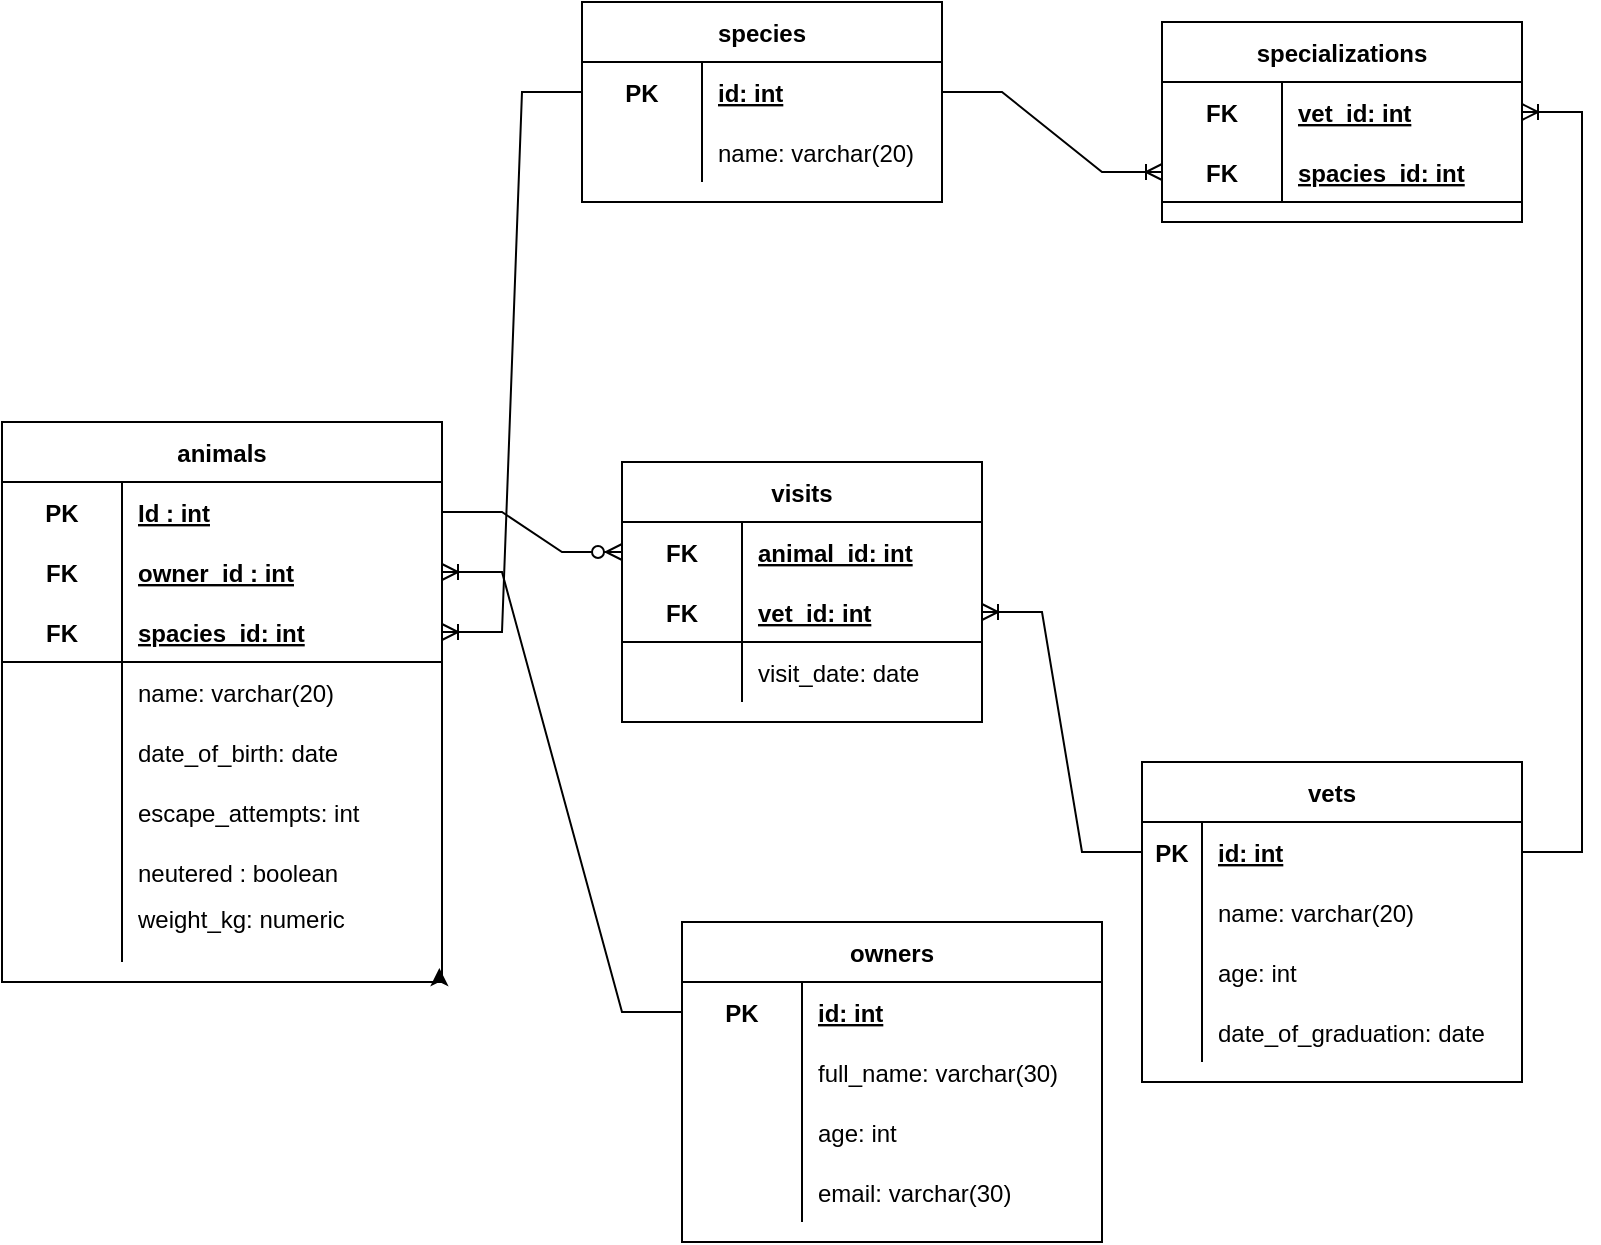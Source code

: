 <mxfile version="18.1.2" type="device"><diagram id="MV2kM3UnpKYA8Busnu-o" name="Page-1"><mxGraphModel dx="1422" dy="697" grid="1" gridSize="10" guides="1" tooltips="1" connect="1" arrows="1" fold="1" page="1" pageScale="1" pageWidth="850" pageHeight="1100" math="0" shadow="0"><root><mxCell id="0"/><mxCell id="1" parent="0"/><mxCell id="TWI0lmc0EJMyzlhkUHvX-1" value="animals" style="shape=table;startSize=30;container=1;collapsible=1;childLayout=tableLayout;fixedRows=1;rowLines=0;fontStyle=1;align=center;resizeLast=1;" vertex="1" parent="1"><mxGeometry x="16" y="254" width="220" height="280" as="geometry"/></mxCell><mxCell id="TWI0lmc0EJMyzlhkUHvX-2" value="" style="shape=tableRow;horizontal=0;startSize=0;swimlaneHead=0;swimlaneBody=0;fillColor=none;collapsible=0;dropTarget=0;points=[[0,0.5],[1,0.5]];portConstraint=eastwest;top=0;left=0;right=0;bottom=0;" vertex="1" parent="TWI0lmc0EJMyzlhkUHvX-1"><mxGeometry y="30" width="220" height="30" as="geometry"/></mxCell><mxCell id="TWI0lmc0EJMyzlhkUHvX-3" value="PK" style="shape=partialRectangle;connectable=0;fillColor=none;top=0;left=0;bottom=0;right=0;fontStyle=1;overflow=hidden;" vertex="1" parent="TWI0lmc0EJMyzlhkUHvX-2"><mxGeometry width="60" height="30" as="geometry"><mxRectangle width="60" height="30" as="alternateBounds"/></mxGeometry></mxCell><mxCell id="TWI0lmc0EJMyzlhkUHvX-4" value="Id : int" style="shape=partialRectangle;connectable=0;fillColor=none;top=0;left=0;bottom=0;right=0;align=left;spacingLeft=6;fontStyle=5;overflow=hidden;" vertex="1" parent="TWI0lmc0EJMyzlhkUHvX-2"><mxGeometry x="60" width="160" height="30" as="geometry"><mxRectangle width="160" height="30" as="alternateBounds"/></mxGeometry></mxCell><mxCell id="TWI0lmc0EJMyzlhkUHvX-5" value="" style="shape=tableRow;horizontal=0;startSize=0;swimlaneHead=0;swimlaneBody=0;fillColor=none;collapsible=0;dropTarget=0;points=[[0,0.5],[1,0.5]];portConstraint=eastwest;top=0;left=0;right=0;bottom=0;" vertex="1" parent="TWI0lmc0EJMyzlhkUHvX-1"><mxGeometry y="60" width="220" height="30" as="geometry"/></mxCell><mxCell id="TWI0lmc0EJMyzlhkUHvX-6" value="FK" style="shape=partialRectangle;connectable=0;fillColor=none;top=0;left=0;bottom=0;right=0;fontStyle=1;overflow=hidden;" vertex="1" parent="TWI0lmc0EJMyzlhkUHvX-5"><mxGeometry width="60" height="30" as="geometry"><mxRectangle width="60" height="30" as="alternateBounds"/></mxGeometry></mxCell><mxCell id="TWI0lmc0EJMyzlhkUHvX-7" value="owner_id : int" style="shape=partialRectangle;connectable=0;fillColor=none;top=0;left=0;bottom=0;right=0;align=left;spacingLeft=6;fontStyle=5;overflow=hidden;" vertex="1" parent="TWI0lmc0EJMyzlhkUHvX-5"><mxGeometry x="60" width="160" height="30" as="geometry"><mxRectangle width="160" height="30" as="alternateBounds"/></mxGeometry></mxCell><mxCell id="TWI0lmc0EJMyzlhkUHvX-8" value="" style="shape=tableRow;horizontal=0;startSize=0;swimlaneHead=0;swimlaneBody=0;fillColor=none;collapsible=0;dropTarget=0;points=[[0,0.5],[1,0.5]];portConstraint=eastwest;top=0;left=0;right=0;bottom=1;" vertex="1" parent="TWI0lmc0EJMyzlhkUHvX-1"><mxGeometry y="90" width="220" height="30" as="geometry"/></mxCell><mxCell id="TWI0lmc0EJMyzlhkUHvX-9" value="FK" style="shape=partialRectangle;connectable=0;fillColor=none;top=0;left=0;bottom=0;right=0;fontStyle=1;overflow=hidden;" vertex="1" parent="TWI0lmc0EJMyzlhkUHvX-8"><mxGeometry width="60" height="30" as="geometry"><mxRectangle width="60" height="30" as="alternateBounds"/></mxGeometry></mxCell><mxCell id="TWI0lmc0EJMyzlhkUHvX-10" value="spacies_id: int" style="shape=partialRectangle;connectable=0;fillColor=none;top=0;left=0;bottom=0;right=0;align=left;spacingLeft=6;fontStyle=5;overflow=hidden;" vertex="1" parent="TWI0lmc0EJMyzlhkUHvX-8"><mxGeometry x="60" width="160" height="30" as="geometry"><mxRectangle width="160" height="30" as="alternateBounds"/></mxGeometry></mxCell><mxCell id="TWI0lmc0EJMyzlhkUHvX-11" value="" style="shape=tableRow;horizontal=0;startSize=0;swimlaneHead=0;swimlaneBody=0;fillColor=none;collapsible=0;dropTarget=0;points=[[0,0.5],[1,0.5]];portConstraint=eastwest;top=0;left=0;right=0;bottom=0;" vertex="1" parent="TWI0lmc0EJMyzlhkUHvX-1"><mxGeometry y="120" width="220" height="30" as="geometry"/></mxCell><mxCell id="TWI0lmc0EJMyzlhkUHvX-12" value="" style="shape=partialRectangle;connectable=0;fillColor=none;top=0;left=0;bottom=0;right=0;editable=1;overflow=hidden;" vertex="1" parent="TWI0lmc0EJMyzlhkUHvX-11"><mxGeometry width="60" height="30" as="geometry"><mxRectangle width="60" height="30" as="alternateBounds"/></mxGeometry></mxCell><mxCell id="TWI0lmc0EJMyzlhkUHvX-13" value="name: varchar(20)" style="shape=partialRectangle;connectable=0;fillColor=none;top=0;left=0;bottom=0;right=0;align=left;spacingLeft=6;overflow=hidden;" vertex="1" parent="TWI0lmc0EJMyzlhkUHvX-11"><mxGeometry x="60" width="160" height="30" as="geometry"><mxRectangle width="160" height="30" as="alternateBounds"/></mxGeometry></mxCell><mxCell id="TWI0lmc0EJMyzlhkUHvX-14" value="" style="shape=tableRow;horizontal=0;startSize=0;swimlaneHead=0;swimlaneBody=0;fillColor=none;collapsible=0;dropTarget=0;points=[[0,0.5],[1,0.5]];portConstraint=eastwest;top=0;left=0;right=0;bottom=0;" vertex="1" parent="TWI0lmc0EJMyzlhkUHvX-1"><mxGeometry y="150" width="220" height="30" as="geometry"/></mxCell><mxCell id="TWI0lmc0EJMyzlhkUHvX-15" value="" style="shape=partialRectangle;connectable=0;fillColor=none;top=0;left=0;bottom=0;right=0;editable=1;overflow=hidden;" vertex="1" parent="TWI0lmc0EJMyzlhkUHvX-14"><mxGeometry width="60" height="30" as="geometry"><mxRectangle width="60" height="30" as="alternateBounds"/></mxGeometry></mxCell><mxCell id="TWI0lmc0EJMyzlhkUHvX-16" value="date_of_birth: date" style="shape=partialRectangle;connectable=0;fillColor=none;top=0;left=0;bottom=0;right=0;align=left;spacingLeft=6;overflow=hidden;" vertex="1" parent="TWI0lmc0EJMyzlhkUHvX-14"><mxGeometry x="60" width="160" height="30" as="geometry"><mxRectangle width="160" height="30" as="alternateBounds"/></mxGeometry></mxCell><mxCell id="TWI0lmc0EJMyzlhkUHvX-17" value="" style="shape=tableRow;horizontal=0;startSize=0;swimlaneHead=0;swimlaneBody=0;fillColor=none;collapsible=0;dropTarget=0;points=[[0,0.5],[1,0.5]];portConstraint=eastwest;top=0;left=0;right=0;bottom=0;" vertex="1" parent="TWI0lmc0EJMyzlhkUHvX-1"><mxGeometry y="180" width="220" height="30" as="geometry"/></mxCell><mxCell id="TWI0lmc0EJMyzlhkUHvX-18" value="" style="shape=partialRectangle;connectable=0;fillColor=none;top=0;left=0;bottom=0;right=0;editable=1;overflow=hidden;" vertex="1" parent="TWI0lmc0EJMyzlhkUHvX-17"><mxGeometry width="60" height="30" as="geometry"><mxRectangle width="60" height="30" as="alternateBounds"/></mxGeometry></mxCell><mxCell id="TWI0lmc0EJMyzlhkUHvX-19" value="escape_attempts: int" style="shape=partialRectangle;connectable=0;fillColor=none;top=0;left=0;bottom=0;right=0;align=left;spacingLeft=6;overflow=hidden;" vertex="1" parent="TWI0lmc0EJMyzlhkUHvX-17"><mxGeometry x="60" width="160" height="30" as="geometry"><mxRectangle width="160" height="30" as="alternateBounds"/></mxGeometry></mxCell><mxCell id="TWI0lmc0EJMyzlhkUHvX-20" value="" style="shape=tableRow;horizontal=0;startSize=0;swimlaneHead=0;swimlaneBody=0;fillColor=none;collapsible=0;dropTarget=0;points=[[0,0.5],[1,0.5]];portConstraint=eastwest;top=0;left=0;right=0;bottom=0;" vertex="1" parent="TWI0lmc0EJMyzlhkUHvX-1"><mxGeometry y="210" width="220" height="30" as="geometry"/></mxCell><mxCell id="TWI0lmc0EJMyzlhkUHvX-21" value="" style="shape=partialRectangle;connectable=0;fillColor=none;top=0;left=0;bottom=0;right=0;editable=1;overflow=hidden;" vertex="1" parent="TWI0lmc0EJMyzlhkUHvX-20"><mxGeometry width="60" height="30" as="geometry"><mxRectangle width="60" height="30" as="alternateBounds"/></mxGeometry></mxCell><mxCell id="TWI0lmc0EJMyzlhkUHvX-22" value="neutered : boolean" style="shape=partialRectangle;connectable=0;fillColor=none;top=0;left=0;bottom=0;right=0;align=left;spacingLeft=6;overflow=hidden;" vertex="1" parent="TWI0lmc0EJMyzlhkUHvX-20"><mxGeometry x="60" width="160" height="30" as="geometry"><mxRectangle width="160" height="30" as="alternateBounds"/></mxGeometry></mxCell><mxCell id="TWI0lmc0EJMyzlhkUHvX-23" value="" style="shape=tableRow;horizontal=0;startSize=0;swimlaneHead=0;swimlaneBody=0;fillColor=none;collapsible=0;dropTarget=0;points=[[0,0.5],[1,0.5]];portConstraint=eastwest;top=0;left=0;right=0;bottom=0;" vertex="1" parent="TWI0lmc0EJMyzlhkUHvX-1"><mxGeometry y="240" width="220" height="30" as="geometry"/></mxCell><mxCell id="TWI0lmc0EJMyzlhkUHvX-24" value="" style="shape=partialRectangle;connectable=0;fillColor=none;top=0;left=0;bottom=0;right=0;editable=1;overflow=hidden;" vertex="1" parent="TWI0lmc0EJMyzlhkUHvX-23"><mxGeometry width="60" height="30" as="geometry"><mxRectangle width="60" height="30" as="alternateBounds"/></mxGeometry></mxCell><mxCell id="TWI0lmc0EJMyzlhkUHvX-25" value="weight_kg: numeric&#10;" style="shape=partialRectangle;connectable=0;fillColor=none;top=0;left=0;bottom=0;right=0;align=left;spacingLeft=6;overflow=hidden;" vertex="1" parent="TWI0lmc0EJMyzlhkUHvX-23"><mxGeometry x="60" width="160" height="30" as="geometry"><mxRectangle width="160" height="30" as="alternateBounds"/></mxGeometry></mxCell><mxCell id="TWI0lmc0EJMyzlhkUHvX-26" style="edgeStyle=orthogonalEdgeStyle;rounded=0;orthogonalLoop=1;jettySize=auto;html=1;exitX=1;exitY=1;exitDx=0;exitDy=0;entryX=0.994;entryY=1.1;entryDx=0;entryDy=0;entryPerimeter=0;" edge="1" parent="TWI0lmc0EJMyzlhkUHvX-1" source="TWI0lmc0EJMyzlhkUHvX-1" target="TWI0lmc0EJMyzlhkUHvX-23"><mxGeometry relative="1" as="geometry"/></mxCell><mxCell id="TWI0lmc0EJMyzlhkUHvX-27" value="owners" style="shape=table;startSize=30;container=1;collapsible=1;childLayout=tableLayout;fixedRows=1;rowLines=0;fontStyle=1;align=center;resizeLast=1;" vertex="1" parent="1"><mxGeometry x="356" y="504" width="210" height="160" as="geometry"/></mxCell><mxCell id="TWI0lmc0EJMyzlhkUHvX-28" value="" style="shape=tableRow;horizontal=0;startSize=0;swimlaneHead=0;swimlaneBody=0;fillColor=none;collapsible=0;dropTarget=0;points=[[0,0.5],[1,0.5]];portConstraint=eastwest;top=0;left=0;right=0;bottom=0;" vertex="1" parent="TWI0lmc0EJMyzlhkUHvX-27"><mxGeometry y="30" width="210" height="30" as="geometry"/></mxCell><mxCell id="TWI0lmc0EJMyzlhkUHvX-29" value="PK" style="shape=partialRectangle;connectable=0;fillColor=none;top=0;left=0;bottom=0;right=0;fontStyle=1;overflow=hidden;" vertex="1" parent="TWI0lmc0EJMyzlhkUHvX-28"><mxGeometry width="60" height="30" as="geometry"><mxRectangle width="60" height="30" as="alternateBounds"/></mxGeometry></mxCell><mxCell id="TWI0lmc0EJMyzlhkUHvX-30" value="id: int" style="shape=partialRectangle;connectable=0;fillColor=none;top=0;left=0;bottom=0;right=0;align=left;spacingLeft=6;fontStyle=5;overflow=hidden;" vertex="1" parent="TWI0lmc0EJMyzlhkUHvX-28"><mxGeometry x="60" width="150" height="30" as="geometry"><mxRectangle width="150" height="30" as="alternateBounds"/></mxGeometry></mxCell><mxCell id="TWI0lmc0EJMyzlhkUHvX-34" value="" style="shape=tableRow;horizontal=0;startSize=0;swimlaneHead=0;swimlaneBody=0;fillColor=none;collapsible=0;dropTarget=0;points=[[0,0.5],[1,0.5]];portConstraint=eastwest;top=0;left=0;right=0;bottom=0;" vertex="1" parent="TWI0lmc0EJMyzlhkUHvX-27"><mxGeometry y="60" width="210" height="30" as="geometry"/></mxCell><mxCell id="TWI0lmc0EJMyzlhkUHvX-35" value="" style="shape=partialRectangle;connectable=0;fillColor=none;top=0;left=0;bottom=0;right=0;editable=1;overflow=hidden;" vertex="1" parent="TWI0lmc0EJMyzlhkUHvX-34"><mxGeometry width="60" height="30" as="geometry"><mxRectangle width="60" height="30" as="alternateBounds"/></mxGeometry></mxCell><mxCell id="TWI0lmc0EJMyzlhkUHvX-36" value="full_name: varchar(30)" style="shape=partialRectangle;connectable=0;fillColor=none;top=0;left=0;bottom=0;right=0;align=left;spacingLeft=6;overflow=hidden;" vertex="1" parent="TWI0lmc0EJMyzlhkUHvX-34"><mxGeometry x="60" width="150" height="30" as="geometry"><mxRectangle width="150" height="30" as="alternateBounds"/></mxGeometry></mxCell><mxCell id="TWI0lmc0EJMyzlhkUHvX-37" value="" style="shape=tableRow;horizontal=0;startSize=0;swimlaneHead=0;swimlaneBody=0;fillColor=none;collapsible=0;dropTarget=0;points=[[0,0.5],[1,0.5]];portConstraint=eastwest;top=0;left=0;right=0;bottom=0;" vertex="1" parent="TWI0lmc0EJMyzlhkUHvX-27"><mxGeometry y="90" width="210" height="30" as="geometry"/></mxCell><mxCell id="TWI0lmc0EJMyzlhkUHvX-38" value="" style="shape=partialRectangle;connectable=0;fillColor=none;top=0;left=0;bottom=0;right=0;editable=1;overflow=hidden;" vertex="1" parent="TWI0lmc0EJMyzlhkUHvX-37"><mxGeometry width="60" height="30" as="geometry"><mxRectangle width="60" height="30" as="alternateBounds"/></mxGeometry></mxCell><mxCell id="TWI0lmc0EJMyzlhkUHvX-39" value="age: int" style="shape=partialRectangle;connectable=0;fillColor=none;top=0;left=0;bottom=0;right=0;align=left;spacingLeft=6;overflow=hidden;" vertex="1" parent="TWI0lmc0EJMyzlhkUHvX-37"><mxGeometry x="60" width="150" height="30" as="geometry"><mxRectangle width="150" height="30" as="alternateBounds"/></mxGeometry></mxCell><mxCell id="TWI0lmc0EJMyzlhkUHvX-40" value="" style="shape=tableRow;horizontal=0;startSize=0;swimlaneHead=0;swimlaneBody=0;fillColor=none;collapsible=0;dropTarget=0;points=[[0,0.5],[1,0.5]];portConstraint=eastwest;top=0;left=0;right=0;bottom=0;" vertex="1" parent="TWI0lmc0EJMyzlhkUHvX-27"><mxGeometry y="120" width="210" height="30" as="geometry"/></mxCell><mxCell id="TWI0lmc0EJMyzlhkUHvX-41" value="" style="shape=partialRectangle;connectable=0;fillColor=none;top=0;left=0;bottom=0;right=0;editable=1;overflow=hidden;" vertex="1" parent="TWI0lmc0EJMyzlhkUHvX-40"><mxGeometry width="60" height="30" as="geometry"><mxRectangle width="60" height="30" as="alternateBounds"/></mxGeometry></mxCell><mxCell id="TWI0lmc0EJMyzlhkUHvX-42" value="email: varchar(30)" style="shape=partialRectangle;connectable=0;fillColor=none;top=0;left=0;bottom=0;right=0;align=left;spacingLeft=6;overflow=hidden;" vertex="1" parent="TWI0lmc0EJMyzlhkUHvX-40"><mxGeometry x="60" width="150" height="30" as="geometry"><mxRectangle width="150" height="30" as="alternateBounds"/></mxGeometry></mxCell><mxCell id="TWI0lmc0EJMyzlhkUHvX-43" value="specializations" style="shape=table;startSize=30;container=1;collapsible=1;childLayout=tableLayout;fixedRows=1;rowLines=0;fontStyle=1;align=center;resizeLast=1;" vertex="1" parent="1"><mxGeometry x="596" y="54" width="180" height="100" as="geometry"/></mxCell><mxCell id="TWI0lmc0EJMyzlhkUHvX-44" value="" style="shape=tableRow;horizontal=0;startSize=0;swimlaneHead=0;swimlaneBody=0;fillColor=none;collapsible=0;dropTarget=0;points=[[0,0.5],[1,0.5]];portConstraint=eastwest;top=0;left=0;right=0;bottom=0;" vertex="1" parent="TWI0lmc0EJMyzlhkUHvX-43"><mxGeometry y="30" width="180" height="30" as="geometry"/></mxCell><mxCell id="TWI0lmc0EJMyzlhkUHvX-45" value="FK" style="shape=partialRectangle;connectable=0;fillColor=none;top=0;left=0;bottom=0;right=0;fontStyle=1;overflow=hidden;" vertex="1" parent="TWI0lmc0EJMyzlhkUHvX-44"><mxGeometry width="60" height="30" as="geometry"><mxRectangle width="60" height="30" as="alternateBounds"/></mxGeometry></mxCell><mxCell id="TWI0lmc0EJMyzlhkUHvX-46" value="vet_id: int" style="shape=partialRectangle;connectable=0;fillColor=none;top=0;left=0;bottom=0;right=0;align=left;spacingLeft=6;fontStyle=5;overflow=hidden;" vertex="1" parent="TWI0lmc0EJMyzlhkUHvX-44"><mxGeometry x="60" width="120" height="30" as="geometry"><mxRectangle width="120" height="30" as="alternateBounds"/></mxGeometry></mxCell><mxCell id="TWI0lmc0EJMyzlhkUHvX-47" value="" style="shape=tableRow;horizontal=0;startSize=0;swimlaneHead=0;swimlaneBody=0;fillColor=none;collapsible=0;dropTarget=0;points=[[0,0.5],[1,0.5]];portConstraint=eastwest;top=0;left=0;right=0;bottom=1;" vertex="1" parent="TWI0lmc0EJMyzlhkUHvX-43"><mxGeometry y="60" width="180" height="30" as="geometry"/></mxCell><mxCell id="TWI0lmc0EJMyzlhkUHvX-48" value="FK" style="shape=partialRectangle;connectable=0;fillColor=none;top=0;left=0;bottom=0;right=0;fontStyle=1;overflow=hidden;" vertex="1" parent="TWI0lmc0EJMyzlhkUHvX-47"><mxGeometry width="60" height="30" as="geometry"><mxRectangle width="60" height="30" as="alternateBounds"/></mxGeometry></mxCell><mxCell id="TWI0lmc0EJMyzlhkUHvX-49" value="spacies_id: int" style="shape=partialRectangle;connectable=0;fillColor=none;top=0;left=0;bottom=0;right=0;align=left;spacingLeft=6;fontStyle=5;overflow=hidden;" vertex="1" parent="TWI0lmc0EJMyzlhkUHvX-47"><mxGeometry x="60" width="120" height="30" as="geometry"><mxRectangle width="120" height="30" as="alternateBounds"/></mxGeometry></mxCell><mxCell id="TWI0lmc0EJMyzlhkUHvX-56" value="species" style="shape=table;startSize=30;container=1;collapsible=1;childLayout=tableLayout;fixedRows=1;rowLines=0;fontStyle=1;align=center;resizeLast=1;" vertex="1" parent="1"><mxGeometry x="306" y="44" width="180" height="100" as="geometry"/></mxCell><mxCell id="TWI0lmc0EJMyzlhkUHvX-57" value="" style="shape=tableRow;horizontal=0;startSize=0;swimlaneHead=0;swimlaneBody=0;fillColor=none;collapsible=0;dropTarget=0;points=[[0,0.5],[1,0.5]];portConstraint=eastwest;top=0;left=0;right=0;bottom=0;" vertex="1" parent="TWI0lmc0EJMyzlhkUHvX-56"><mxGeometry y="30" width="180" height="30" as="geometry"/></mxCell><mxCell id="TWI0lmc0EJMyzlhkUHvX-58" value="PK" style="shape=partialRectangle;connectable=0;fillColor=none;top=0;left=0;bottom=0;right=0;fontStyle=1;overflow=hidden;" vertex="1" parent="TWI0lmc0EJMyzlhkUHvX-57"><mxGeometry width="60" height="30" as="geometry"><mxRectangle width="60" height="30" as="alternateBounds"/></mxGeometry></mxCell><mxCell id="TWI0lmc0EJMyzlhkUHvX-59" value="id: int" style="shape=partialRectangle;connectable=0;fillColor=none;top=0;left=0;bottom=0;right=0;align=left;spacingLeft=6;fontStyle=5;overflow=hidden;" vertex="1" parent="TWI0lmc0EJMyzlhkUHvX-57"><mxGeometry x="60" width="120" height="30" as="geometry"><mxRectangle width="120" height="30" as="alternateBounds"/></mxGeometry></mxCell><mxCell id="TWI0lmc0EJMyzlhkUHvX-63" value="" style="shape=tableRow;horizontal=0;startSize=0;swimlaneHead=0;swimlaneBody=0;fillColor=none;collapsible=0;dropTarget=0;points=[[0,0.5],[1,0.5]];portConstraint=eastwest;top=0;left=0;right=0;bottom=0;" vertex="1" parent="TWI0lmc0EJMyzlhkUHvX-56"><mxGeometry y="60" width="180" height="30" as="geometry"/></mxCell><mxCell id="TWI0lmc0EJMyzlhkUHvX-64" value="" style="shape=partialRectangle;connectable=0;fillColor=none;top=0;left=0;bottom=0;right=0;editable=1;overflow=hidden;" vertex="1" parent="TWI0lmc0EJMyzlhkUHvX-63"><mxGeometry width="60" height="30" as="geometry"><mxRectangle width="60" height="30" as="alternateBounds"/></mxGeometry></mxCell><mxCell id="TWI0lmc0EJMyzlhkUHvX-65" value="name: varchar(20)" style="shape=partialRectangle;connectable=0;fillColor=none;top=0;left=0;bottom=0;right=0;align=left;spacingLeft=6;overflow=hidden;" vertex="1" parent="TWI0lmc0EJMyzlhkUHvX-63"><mxGeometry x="60" width="120" height="30" as="geometry"><mxRectangle width="120" height="30" as="alternateBounds"/></mxGeometry></mxCell><mxCell id="TWI0lmc0EJMyzlhkUHvX-69" value="vets" style="shape=table;startSize=30;container=1;collapsible=1;childLayout=tableLayout;fixedRows=1;rowLines=0;fontStyle=1;align=center;resizeLast=1;" vertex="1" parent="1"><mxGeometry x="586" y="424" width="190" height="160" as="geometry"/></mxCell><mxCell id="TWI0lmc0EJMyzlhkUHvX-70" value="" style="shape=tableRow;horizontal=0;startSize=0;swimlaneHead=0;swimlaneBody=0;fillColor=none;collapsible=0;dropTarget=0;points=[[0,0.5],[1,0.5]];portConstraint=eastwest;top=0;left=0;right=0;bottom=0;" vertex="1" parent="TWI0lmc0EJMyzlhkUHvX-69"><mxGeometry y="30" width="190" height="30" as="geometry"/></mxCell><mxCell id="TWI0lmc0EJMyzlhkUHvX-71" value="PK" style="shape=partialRectangle;connectable=0;fillColor=none;top=0;left=0;bottom=0;right=0;fontStyle=1;overflow=hidden;" vertex="1" parent="TWI0lmc0EJMyzlhkUHvX-70"><mxGeometry width="30" height="30" as="geometry"><mxRectangle width="30" height="30" as="alternateBounds"/></mxGeometry></mxCell><mxCell id="TWI0lmc0EJMyzlhkUHvX-72" value="id: int" style="shape=partialRectangle;connectable=0;fillColor=none;top=0;left=0;bottom=0;right=0;align=left;spacingLeft=6;fontStyle=5;overflow=hidden;" vertex="1" parent="TWI0lmc0EJMyzlhkUHvX-70"><mxGeometry x="30" width="160" height="30" as="geometry"><mxRectangle width="160" height="30" as="alternateBounds"/></mxGeometry></mxCell><mxCell id="TWI0lmc0EJMyzlhkUHvX-76" value="" style="shape=tableRow;horizontal=0;startSize=0;swimlaneHead=0;swimlaneBody=0;fillColor=none;collapsible=0;dropTarget=0;points=[[0,0.5],[1,0.5]];portConstraint=eastwest;top=0;left=0;right=0;bottom=0;" vertex="1" parent="TWI0lmc0EJMyzlhkUHvX-69"><mxGeometry y="60" width="190" height="30" as="geometry"/></mxCell><mxCell id="TWI0lmc0EJMyzlhkUHvX-77" value="" style="shape=partialRectangle;connectable=0;fillColor=none;top=0;left=0;bottom=0;right=0;editable=1;overflow=hidden;" vertex="1" parent="TWI0lmc0EJMyzlhkUHvX-76"><mxGeometry width="30" height="30" as="geometry"><mxRectangle width="30" height="30" as="alternateBounds"/></mxGeometry></mxCell><mxCell id="TWI0lmc0EJMyzlhkUHvX-78" value="name: varchar(20)" style="shape=partialRectangle;connectable=0;fillColor=none;top=0;left=0;bottom=0;right=0;align=left;spacingLeft=6;overflow=hidden;" vertex="1" parent="TWI0lmc0EJMyzlhkUHvX-76"><mxGeometry x="30" width="160" height="30" as="geometry"><mxRectangle width="160" height="30" as="alternateBounds"/></mxGeometry></mxCell><mxCell id="TWI0lmc0EJMyzlhkUHvX-79" value="" style="shape=tableRow;horizontal=0;startSize=0;swimlaneHead=0;swimlaneBody=0;fillColor=none;collapsible=0;dropTarget=0;points=[[0,0.5],[1,0.5]];portConstraint=eastwest;top=0;left=0;right=0;bottom=0;" vertex="1" parent="TWI0lmc0EJMyzlhkUHvX-69"><mxGeometry y="90" width="190" height="30" as="geometry"/></mxCell><mxCell id="TWI0lmc0EJMyzlhkUHvX-80" value="" style="shape=partialRectangle;connectable=0;fillColor=none;top=0;left=0;bottom=0;right=0;editable=1;overflow=hidden;" vertex="1" parent="TWI0lmc0EJMyzlhkUHvX-79"><mxGeometry width="30" height="30" as="geometry"><mxRectangle width="30" height="30" as="alternateBounds"/></mxGeometry></mxCell><mxCell id="TWI0lmc0EJMyzlhkUHvX-81" value="age: int" style="shape=partialRectangle;connectable=0;fillColor=none;top=0;left=0;bottom=0;right=0;align=left;spacingLeft=6;overflow=hidden;" vertex="1" parent="TWI0lmc0EJMyzlhkUHvX-79"><mxGeometry x="30" width="160" height="30" as="geometry"><mxRectangle width="160" height="30" as="alternateBounds"/></mxGeometry></mxCell><mxCell id="TWI0lmc0EJMyzlhkUHvX-82" value="" style="shape=tableRow;horizontal=0;startSize=0;swimlaneHead=0;swimlaneBody=0;fillColor=none;collapsible=0;dropTarget=0;points=[[0,0.5],[1,0.5]];portConstraint=eastwest;top=0;left=0;right=0;bottom=0;" vertex="1" parent="TWI0lmc0EJMyzlhkUHvX-69"><mxGeometry y="120" width="190" height="30" as="geometry"/></mxCell><mxCell id="TWI0lmc0EJMyzlhkUHvX-83" value="" style="shape=partialRectangle;connectable=0;fillColor=none;top=0;left=0;bottom=0;right=0;editable=1;overflow=hidden;" vertex="1" parent="TWI0lmc0EJMyzlhkUHvX-82"><mxGeometry width="30" height="30" as="geometry"><mxRectangle width="30" height="30" as="alternateBounds"/></mxGeometry></mxCell><mxCell id="TWI0lmc0EJMyzlhkUHvX-84" value="date_of_graduation: date" style="shape=partialRectangle;connectable=0;fillColor=none;top=0;left=0;bottom=0;right=0;align=left;spacingLeft=6;overflow=hidden;" vertex="1" parent="TWI0lmc0EJMyzlhkUHvX-82"><mxGeometry x="30" width="160" height="30" as="geometry"><mxRectangle width="160" height="30" as="alternateBounds"/></mxGeometry></mxCell><mxCell id="TWI0lmc0EJMyzlhkUHvX-85" value="visits" style="shape=table;startSize=30;container=1;collapsible=1;childLayout=tableLayout;fixedRows=1;rowLines=0;fontStyle=1;align=center;resizeLast=1;" vertex="1" parent="1"><mxGeometry x="326" y="274" width="180" height="130" as="geometry"/></mxCell><mxCell id="TWI0lmc0EJMyzlhkUHvX-86" value="" style="shape=tableRow;horizontal=0;startSize=0;swimlaneHead=0;swimlaneBody=0;fillColor=none;collapsible=0;dropTarget=0;points=[[0,0.5],[1,0.5]];portConstraint=eastwest;top=0;left=0;right=0;bottom=0;" vertex="1" parent="TWI0lmc0EJMyzlhkUHvX-85"><mxGeometry y="30" width="180" height="30" as="geometry"/></mxCell><mxCell id="TWI0lmc0EJMyzlhkUHvX-87" value="FK" style="shape=partialRectangle;connectable=0;fillColor=none;top=0;left=0;bottom=0;right=0;fontStyle=1;overflow=hidden;" vertex="1" parent="TWI0lmc0EJMyzlhkUHvX-86"><mxGeometry width="60" height="30" as="geometry"><mxRectangle width="60" height="30" as="alternateBounds"/></mxGeometry></mxCell><mxCell id="TWI0lmc0EJMyzlhkUHvX-88" value="animal_id: int" style="shape=partialRectangle;connectable=0;fillColor=none;top=0;left=0;bottom=0;right=0;align=left;spacingLeft=6;fontStyle=5;overflow=hidden;" vertex="1" parent="TWI0lmc0EJMyzlhkUHvX-86"><mxGeometry x="60" width="120" height="30" as="geometry"><mxRectangle width="120" height="30" as="alternateBounds"/></mxGeometry></mxCell><mxCell id="TWI0lmc0EJMyzlhkUHvX-89" value="" style="shape=tableRow;horizontal=0;startSize=0;swimlaneHead=0;swimlaneBody=0;fillColor=none;collapsible=0;dropTarget=0;points=[[0,0.5],[1,0.5]];portConstraint=eastwest;top=0;left=0;right=0;bottom=1;" vertex="1" parent="TWI0lmc0EJMyzlhkUHvX-85"><mxGeometry y="60" width="180" height="30" as="geometry"/></mxCell><mxCell id="TWI0lmc0EJMyzlhkUHvX-90" value="FK" style="shape=partialRectangle;connectable=0;fillColor=none;top=0;left=0;bottom=0;right=0;fontStyle=1;overflow=hidden;" vertex="1" parent="TWI0lmc0EJMyzlhkUHvX-89"><mxGeometry width="60" height="30" as="geometry"><mxRectangle width="60" height="30" as="alternateBounds"/></mxGeometry></mxCell><mxCell id="TWI0lmc0EJMyzlhkUHvX-91" value="vet_id: int" style="shape=partialRectangle;connectable=0;fillColor=none;top=0;left=0;bottom=0;right=0;align=left;spacingLeft=6;fontStyle=5;overflow=hidden;" vertex="1" parent="TWI0lmc0EJMyzlhkUHvX-89"><mxGeometry x="60" width="120" height="30" as="geometry"><mxRectangle width="120" height="30" as="alternateBounds"/></mxGeometry></mxCell><mxCell id="TWI0lmc0EJMyzlhkUHvX-92" value="" style="shape=tableRow;horizontal=0;startSize=0;swimlaneHead=0;swimlaneBody=0;fillColor=none;collapsible=0;dropTarget=0;points=[[0,0.5],[1,0.5]];portConstraint=eastwest;top=0;left=0;right=0;bottom=0;" vertex="1" parent="TWI0lmc0EJMyzlhkUHvX-85"><mxGeometry y="90" width="180" height="30" as="geometry"/></mxCell><mxCell id="TWI0lmc0EJMyzlhkUHvX-93" value="" style="shape=partialRectangle;connectable=0;fillColor=none;top=0;left=0;bottom=0;right=0;editable=1;overflow=hidden;" vertex="1" parent="TWI0lmc0EJMyzlhkUHvX-92"><mxGeometry width="60" height="30" as="geometry"><mxRectangle width="60" height="30" as="alternateBounds"/></mxGeometry></mxCell><mxCell id="TWI0lmc0EJMyzlhkUHvX-94" value="visit_date: date" style="shape=partialRectangle;connectable=0;fillColor=none;top=0;left=0;bottom=0;right=0;align=left;spacingLeft=6;overflow=hidden;" vertex="1" parent="TWI0lmc0EJMyzlhkUHvX-92"><mxGeometry x="60" width="120" height="30" as="geometry"><mxRectangle width="120" height="30" as="alternateBounds"/></mxGeometry></mxCell><mxCell id="TWI0lmc0EJMyzlhkUHvX-105" value="" style="edgeStyle=entityRelationEdgeStyle;fontSize=12;html=1;endArrow=ERoneToMany;rounded=0;exitX=1;exitY=0.5;exitDx=0;exitDy=0;entryX=0;entryY=0.5;entryDx=0;entryDy=0;" edge="1" parent="1" source="TWI0lmc0EJMyzlhkUHvX-57" target="TWI0lmc0EJMyzlhkUHvX-47"><mxGeometry width="100" height="100" relative="1" as="geometry"><mxPoint x="316" y="324" as="sourcePoint"/><mxPoint x="416" y="224" as="targetPoint"/></mxGeometry></mxCell><mxCell id="TWI0lmc0EJMyzlhkUHvX-106" value="" style="edgeStyle=entityRelationEdgeStyle;fontSize=12;html=1;endArrow=ERoneToMany;rounded=0;entryX=1;entryY=0.5;entryDx=0;entryDy=0;exitX=1;exitY=0.5;exitDx=0;exitDy=0;" edge="1" parent="1" source="TWI0lmc0EJMyzlhkUHvX-70" target="TWI0lmc0EJMyzlhkUHvX-44"><mxGeometry width="100" height="100" relative="1" as="geometry"><mxPoint x="786" y="474" as="sourcePoint"/><mxPoint x="556" y="344" as="targetPoint"/></mxGeometry></mxCell><mxCell id="TWI0lmc0EJMyzlhkUHvX-108" value="" style="edgeStyle=entityRelationEdgeStyle;fontSize=12;html=1;endArrow=ERoneToMany;rounded=0;entryX=1;entryY=0.5;entryDx=0;entryDy=0;exitX=0;exitY=0.5;exitDx=0;exitDy=0;" edge="1" parent="1" source="TWI0lmc0EJMyzlhkUHvX-70" target="TWI0lmc0EJMyzlhkUHvX-89"><mxGeometry width="100" height="100" relative="1" as="geometry"><mxPoint x="656" y="614" as="sourcePoint"/><mxPoint x="656" y="404" as="targetPoint"/></mxGeometry></mxCell><mxCell id="TWI0lmc0EJMyzlhkUHvX-109" value="" style="edgeStyle=entityRelationEdgeStyle;fontSize=12;html=1;endArrow=ERoneToMany;rounded=0;entryX=1;entryY=0.5;entryDx=0;entryDy=0;exitX=0;exitY=0.5;exitDx=0;exitDy=0;" edge="1" parent="1" source="TWI0lmc0EJMyzlhkUHvX-57" target="TWI0lmc0EJMyzlhkUHvX-8"><mxGeometry width="100" height="100" relative="1" as="geometry"><mxPoint x="416" y="109" as="sourcePoint"/><mxPoint x="106" y="34" as="targetPoint"/></mxGeometry></mxCell><mxCell id="TWI0lmc0EJMyzlhkUHvX-110" value="" style="edgeStyle=entityRelationEdgeStyle;fontSize=12;html=1;endArrow=ERoneToMany;rounded=0;entryX=1;entryY=0.5;entryDx=0;entryDy=0;" edge="1" parent="1" source="TWI0lmc0EJMyzlhkUHvX-28" target="TWI0lmc0EJMyzlhkUHvX-5"><mxGeometry width="100" height="100" relative="1" as="geometry"><mxPoint x="196" y="504" as="sourcePoint"/><mxPoint x="296" y="404" as="targetPoint"/></mxGeometry></mxCell><mxCell id="TWI0lmc0EJMyzlhkUHvX-111" value="" style="edgeStyle=entityRelationEdgeStyle;fontSize=12;html=1;endArrow=ERzeroToMany;endFill=1;rounded=0;exitX=1;exitY=0.5;exitDx=0;exitDy=0;entryX=0;entryY=0.5;entryDx=0;entryDy=0;" edge="1" parent="1" source="TWI0lmc0EJMyzlhkUHvX-2" target="TWI0lmc0EJMyzlhkUHvX-86"><mxGeometry width="100" height="100" relative="1" as="geometry"><mxPoint x="236" y="334" as="sourcePoint"/><mxPoint x="336" y="234" as="targetPoint"/></mxGeometry></mxCell></root></mxGraphModel></diagram></mxfile>